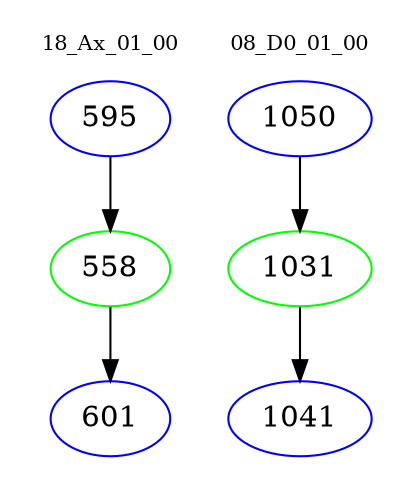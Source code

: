 digraph{
subgraph cluster_0 {
color = white
label = "18_Ax_01_00";
fontsize=10;
T0_595 [label="595", color="blue"]
T0_595 -> T0_558 [color="black"]
T0_558 [label="558", color="green"]
T0_558 -> T0_601 [color="black"]
T0_601 [label="601", color="blue"]
}
subgraph cluster_1 {
color = white
label = "08_D0_01_00";
fontsize=10;
T1_1050 [label="1050", color="blue"]
T1_1050 -> T1_1031 [color="black"]
T1_1031 [label="1031", color="green"]
T1_1031 -> T1_1041 [color="black"]
T1_1041 [label="1041", color="blue"]
}
}
